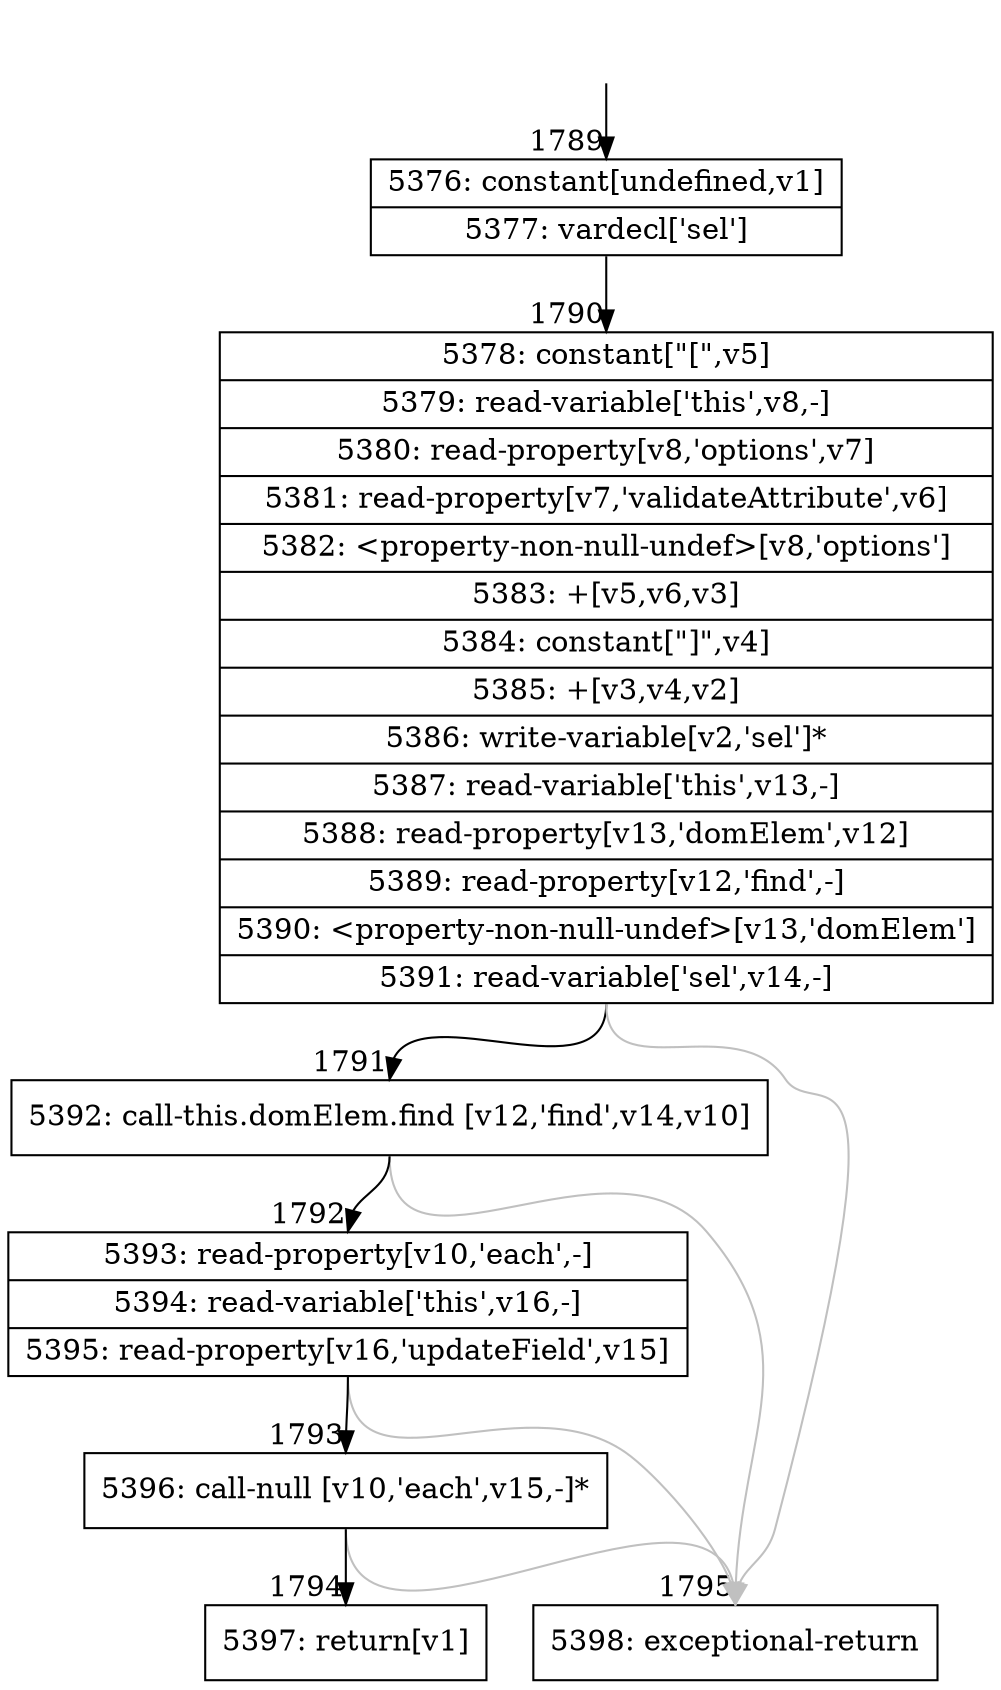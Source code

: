 digraph {
rankdir="TD"
BB_entry146[shape=none,label=""];
BB_entry146 -> BB1789 [tailport=s, headport=n, headlabel="    1789"]
BB1789 [shape=record label="{5376: constant[undefined,v1]|5377: vardecl['sel']}" ] 
BB1789 -> BB1790 [tailport=s, headport=n, headlabel="      1790"]
BB1790 [shape=record label="{5378: constant[\"[\",v5]|5379: read-variable['this',v8,-]|5380: read-property[v8,'options',v7]|5381: read-property[v7,'validateAttribute',v6]|5382: \<property-non-null-undef\>[v8,'options']|5383: +[v5,v6,v3]|5384: constant[\"]\",v4]|5385: +[v3,v4,v2]|5386: write-variable[v2,'sel']*|5387: read-variable['this',v13,-]|5388: read-property[v13,'domElem',v12]|5389: read-property[v12,'find',-]|5390: \<property-non-null-undef\>[v13,'domElem']|5391: read-variable['sel',v14,-]}" ] 
BB1790 -> BB1791 [tailport=s, headport=n, headlabel="      1791"]
BB1790 -> BB1795 [tailport=s, headport=n, color=gray, headlabel="      1795"]
BB1791 [shape=record label="{5392: call-this.domElem.find [v12,'find',v14,v10]}" ] 
BB1791 -> BB1792 [tailport=s, headport=n, headlabel="      1792"]
BB1791 -> BB1795 [tailport=s, headport=n, color=gray]
BB1792 [shape=record label="{5393: read-property[v10,'each',-]|5394: read-variable['this',v16,-]|5395: read-property[v16,'updateField',v15]}" ] 
BB1792 -> BB1793 [tailport=s, headport=n, headlabel="      1793"]
BB1792 -> BB1795 [tailport=s, headport=n, color=gray]
BB1793 [shape=record label="{5396: call-null [v10,'each',v15,-]*}" ] 
BB1793 -> BB1794 [tailport=s, headport=n, headlabel="      1794"]
BB1793 -> BB1795 [tailport=s, headport=n, color=gray]
BB1794 [shape=record label="{5397: return[v1]}" ] 
BB1795 [shape=record label="{5398: exceptional-return}" ] 
//#$~ 1612
}
